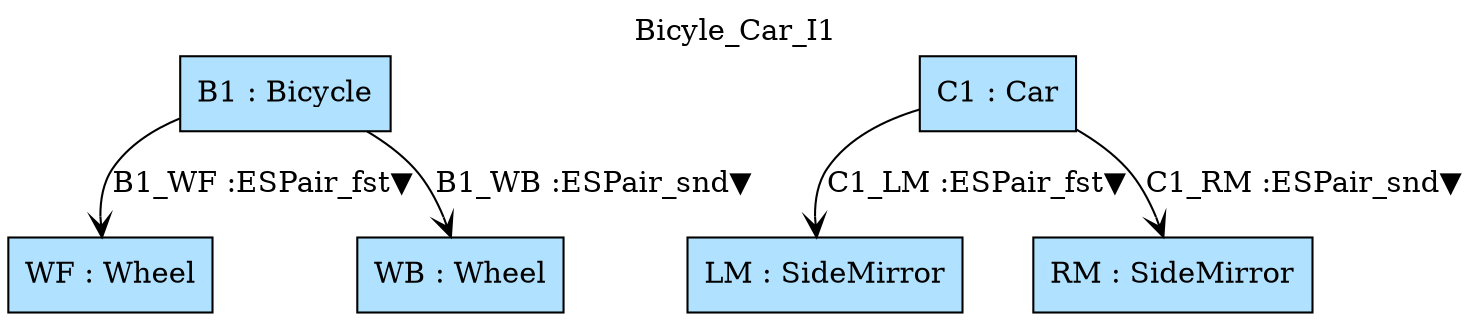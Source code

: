digraph {graph[label=Bicyle_Car_I1,labelloc=tl,labelfontsize=12];
"WF"[shape=box,fillcolor=lightskyblue1,style = filled,label="WF : Wheel"];
"B1"[shape=box,fillcolor=lightskyblue1,style = filled,label="B1 : Bicycle"];
"WB"[shape=box,fillcolor=lightskyblue1,style = filled,label="WB : Wheel"];
"LM"[shape=box,fillcolor=lightskyblue1,style = filled,label="LM : SideMirror"];
"C1"[shape=box,fillcolor=lightskyblue1,style = filled,label="C1 : Car"];
"RM"[shape=box,fillcolor=lightskyblue1,style = filled,label="RM : SideMirror"];

"B1"->"WF"[label="B1_WF :ESPair_fst▼",arrowhead=vee];
"B1"->"WB"[label="B1_WB :ESPair_snd▼",arrowhead=vee];
"C1"->"LM"[label="C1_LM :ESPair_fst▼",arrowhead=vee];
"C1"->"RM"[label="C1_RM :ESPair_snd▼",arrowhead=vee];
}